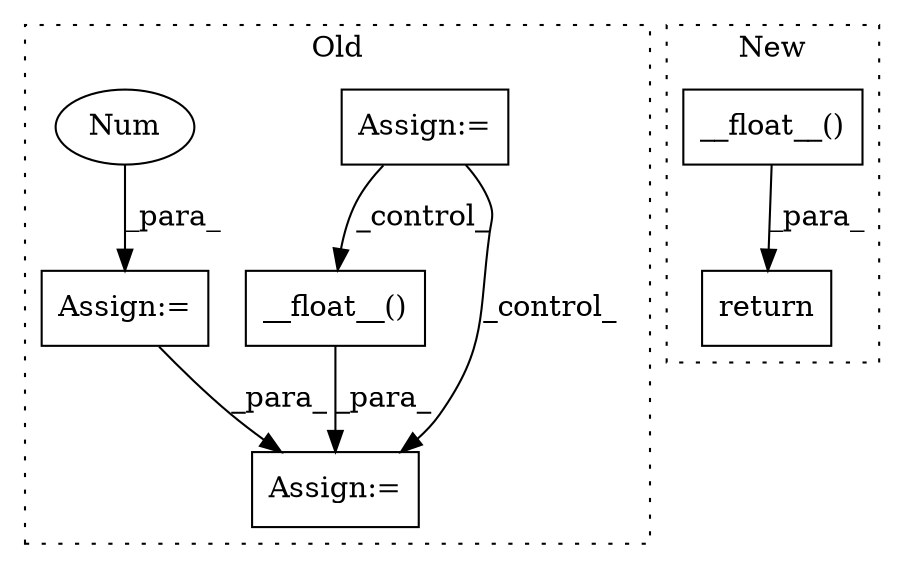 digraph G {
subgraph cluster0 {
1 [label="__float__()" a="75" s="1481" l="21" shape="box"];
3 [label="Assign:=" a="68" s="1477" l="4" shape="box"];
4 [label="Assign:=" a="68" s="1150" l="3" shape="box"];
5 [label="Assign:=" a="68" s="347" l="3" shape="box"];
6 [label="Num" a="76" s="350" l="1" shape="ellipse"];
label = "Old";
style="dotted";
}
subgraph cluster1 {
2 [label="__float__()" a="75" s="1635" l="22" shape="box"];
7 [label="return" a="93" s="1628" l="7" shape="box"];
label = "New";
style="dotted";
}
1 -> 3 [label="_para_"];
2 -> 7 [label="_para_"];
4 -> 1 [label="_control_"];
4 -> 3 [label="_control_"];
5 -> 3 [label="_para_"];
6 -> 5 [label="_para_"];
}